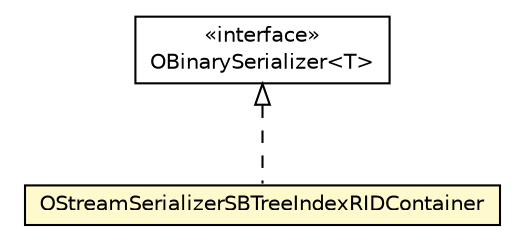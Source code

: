 #!/usr/local/bin/dot
#
# Class diagram 
# Generated by UMLGraph version R5_6-24-gf6e263 (http://www.umlgraph.org/)
#

digraph G {
	edge [fontname="Helvetica",fontsize=10,labelfontname="Helvetica",labelfontsize=10];
	node [fontname="Helvetica",fontsize=10,shape=plaintext];
	nodesep=0.25;
	ranksep=0.5;
	// com.orientechnologies.common.serialization.types.OBinarySerializer<T>
	c7311704 [label=<<table title="com.orientechnologies.common.serialization.types.OBinarySerializer" border="0" cellborder="1" cellspacing="0" cellpadding="2" port="p" href="../../../../../common/serialization/types/OBinarySerializer.html">
		<tr><td><table border="0" cellspacing="0" cellpadding="1">
<tr><td align="center" balign="center"> &#171;interface&#187; </td></tr>
<tr><td align="center" balign="center"> OBinarySerializer&lt;T&gt; </td></tr>
		</table></td></tr>
		</table>>, URL="../../../../../common/serialization/types/OBinarySerializer.html", fontname="Helvetica", fontcolor="black", fontsize=10.0];
	// com.orientechnologies.orient.core.serialization.serializer.stream.OStreamSerializerSBTreeIndexRIDContainer
	c7312898 [label=<<table title="com.orientechnologies.orient.core.serialization.serializer.stream.OStreamSerializerSBTreeIndexRIDContainer" border="0" cellborder="1" cellspacing="0" cellpadding="2" port="p" bgcolor="lemonChiffon" href="./OStreamSerializerSBTreeIndexRIDContainer.html">
		<tr><td><table border="0" cellspacing="0" cellpadding="1">
<tr><td align="center" balign="center"> OStreamSerializerSBTreeIndexRIDContainer </td></tr>
		</table></td></tr>
		</table>>, URL="./OStreamSerializerSBTreeIndexRIDContainer.html", fontname="Helvetica", fontcolor="black", fontsize=10.0];
	//com.orientechnologies.orient.core.serialization.serializer.stream.OStreamSerializerSBTreeIndexRIDContainer implements com.orientechnologies.common.serialization.types.OBinarySerializer<T>
	c7311704:p -> c7312898:p [dir=back,arrowtail=empty,style=dashed];
}

